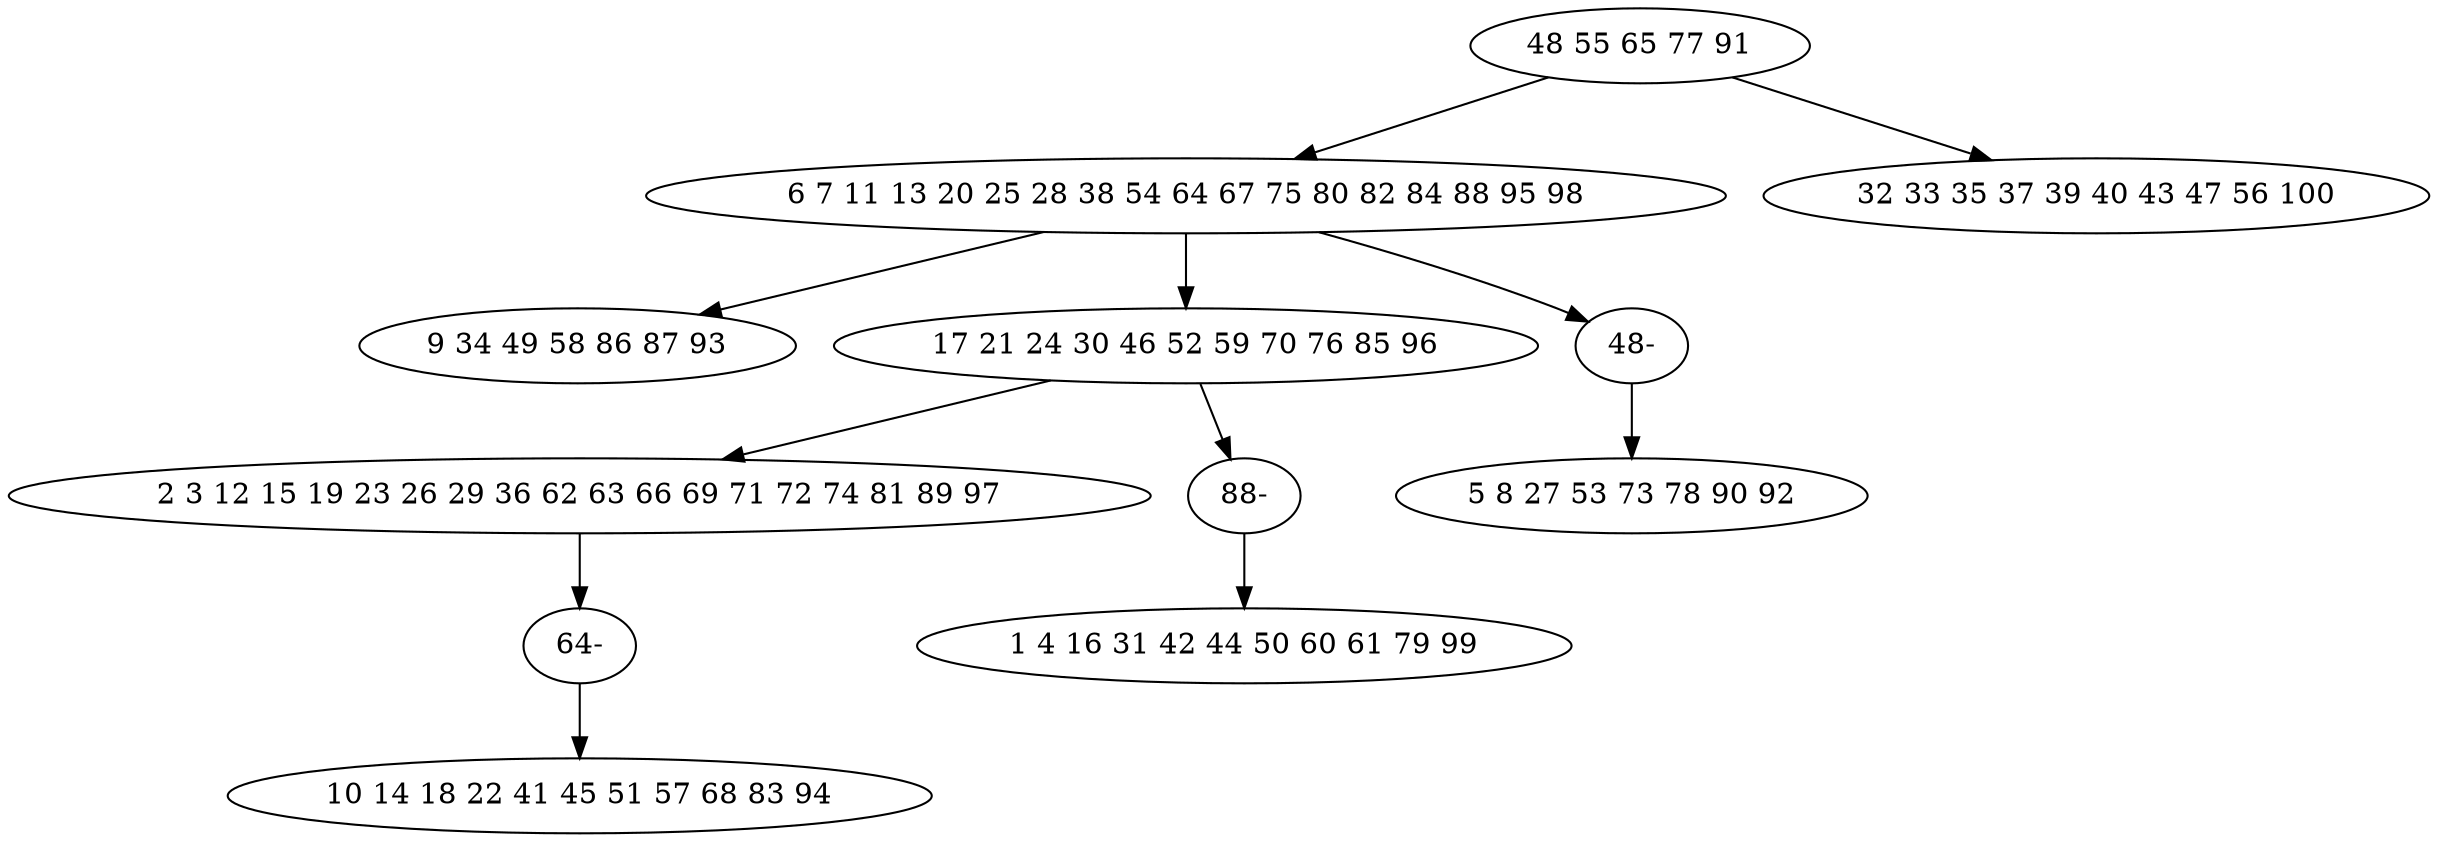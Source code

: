 digraph true_tree {
	"0" -> "1"
	"1" -> "2"
	"1" -> "3"
	"3" -> "4"
	"0" -> "5"
	"1" -> "11"
	"4" -> "9"
	"3" -> "10"
	"9" -> "7"
	"10" -> "8"
	"11" -> "6"
	"0" [label="48 55 65 77 91"];
	"1" [label="6 7 11 13 20 25 28 38 54 64 67 75 80 82 84 88 95 98"];
	"2" [label="9 34 49 58 86 87 93"];
	"3" [label="17 21 24 30 46 52 59 70 76 85 96"];
	"4" [label="2 3 12 15 19 23 26 29 36 62 63 66 69 71 72 74 81 89 97"];
	"5" [label="32 33 35 37 39 40 43 47 56 100"];
	"6" [label="5 8 27 53 73 78 90 92"];
	"7" [label="10 14 18 22 41 45 51 57 68 83 94"];
	"8" [label="1 4 16 31 42 44 50 60 61 79 99"];
	"9" [label="64-"];
	"10" [label="88-"];
	"11" [label="48-"];
}
